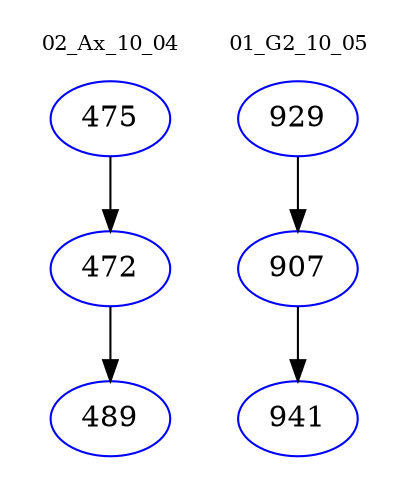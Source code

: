 digraph{
subgraph cluster_0 {
color = white
label = "02_Ax_10_04";
fontsize=10;
T0_475 [label="475", color="blue"]
T0_475 -> T0_472 [color="black"]
T0_472 [label="472", color="blue"]
T0_472 -> T0_489 [color="black"]
T0_489 [label="489", color="blue"]
}
subgraph cluster_1 {
color = white
label = "01_G2_10_05";
fontsize=10;
T1_929 [label="929", color="blue"]
T1_929 -> T1_907 [color="black"]
T1_907 [label="907", color="blue"]
T1_907 -> T1_941 [color="black"]
T1_941 [label="941", color="blue"]
}
}

